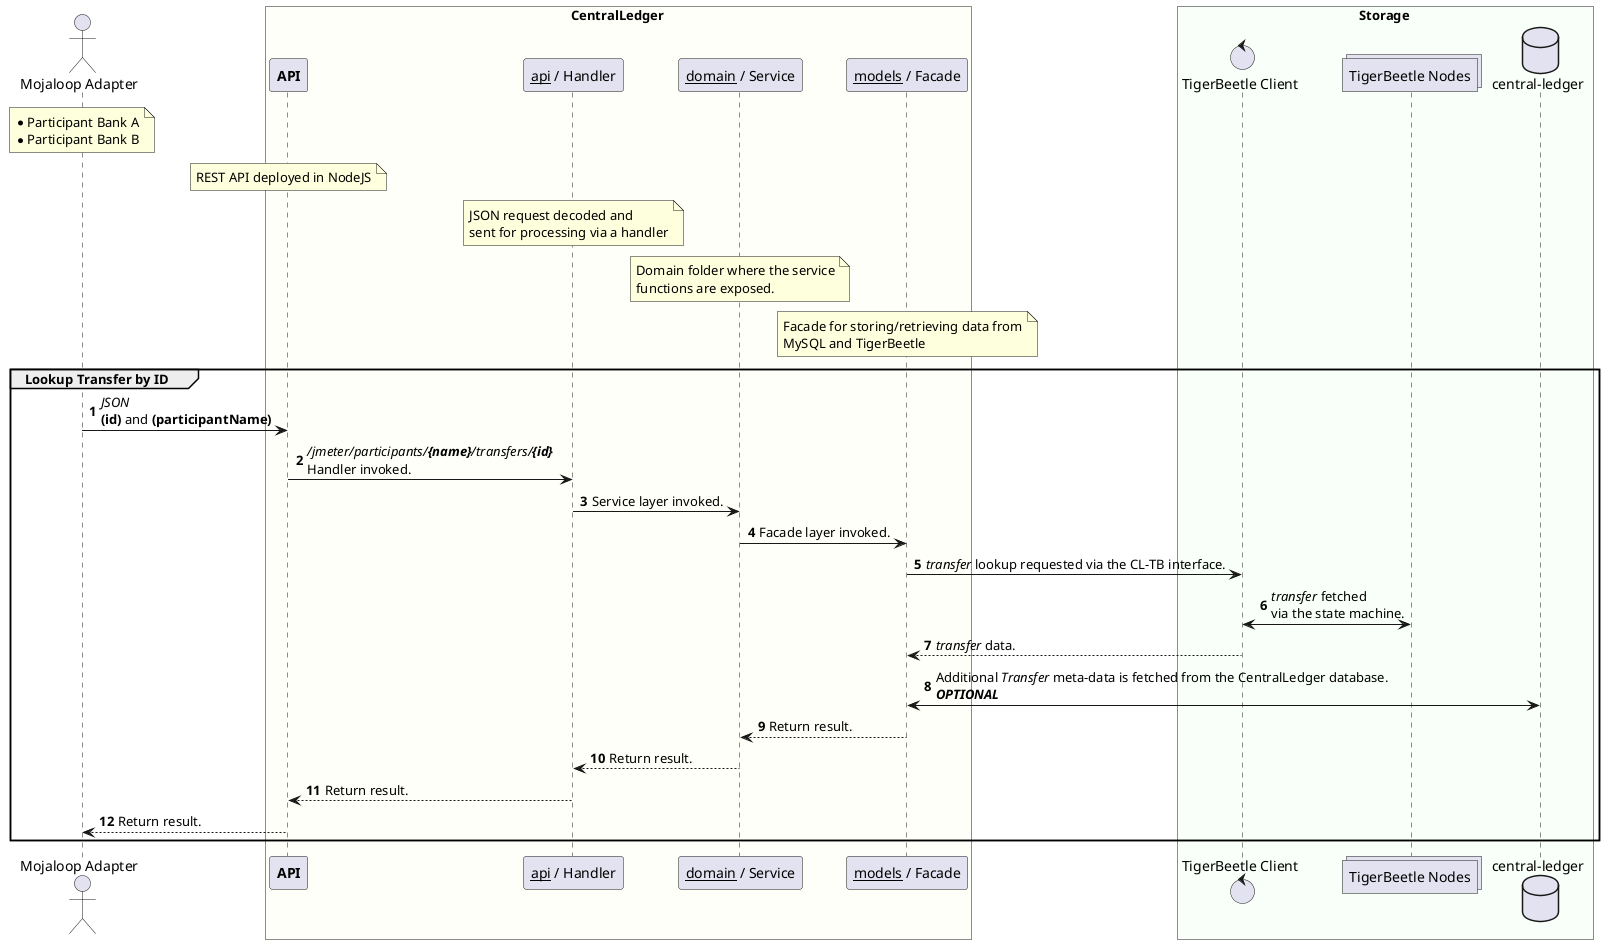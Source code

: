 @startuml

actor "Mojaloop Adapter" as dfsp
note over dfsp
    * Participant Bank A
    * Participant Bank B
end note

box CentralLedger #FFFFF9
    participant "**API**" as cl_api
    participant "__api__ / Handler" as cl_handler
    participant "__domain__ / Service" as cl_domain
    participant "__models__ / Facade" as cl_facade

    note over cl_api
        REST API deployed in NodeJS
    end note

    note over cl_handler
        JSON request decoded and
        sent for processing via a handler
    end note

    note over cl_domain
        Domain folder where the service
        functions are exposed.
    end note

    note over cl_facade
        Facade for storing/retrieving data from
        MySQL and TigerBeetle
    end note
end box

box Storage #F9FFF9
	control "TigerBeetle Client" as tb_client
	collections "TigerBeetle Nodes" as tb_nodes
    database "central-ledger" as cl_db
end box

autonumber
group Lookup Transfer by ID
    dfsp -> cl_api : //JSON// \n**(id)** and **(participantName)**
    cl_api -> cl_handler : ///jmeter/participants/**{name}**/transfers/**{id}**// \nHandler invoked.
    cl_handler -> cl_domain : Service layer invoked.
    cl_domain -> cl_facade : Facade layer invoked.
    cl_facade -> tb_client : //transfer// lookup requested via the CL-TB interface.
    tb_client <-> tb_nodes : //transfer// fetched\nvia the state machine.
    tb_client --> cl_facade : //transfer// data.
    cl_facade <-> cl_db : Additional //Transfer// meta-data is fetched from the CentralLedger database.\n**//OPTIONAL//**
    cl_facade --> cl_domain : Return result.
    cl_domain --> cl_handler : Return result.
    cl_handler --> cl_api : Return result.
    cl_api --> dfsp : Return result.
end

@enduml
